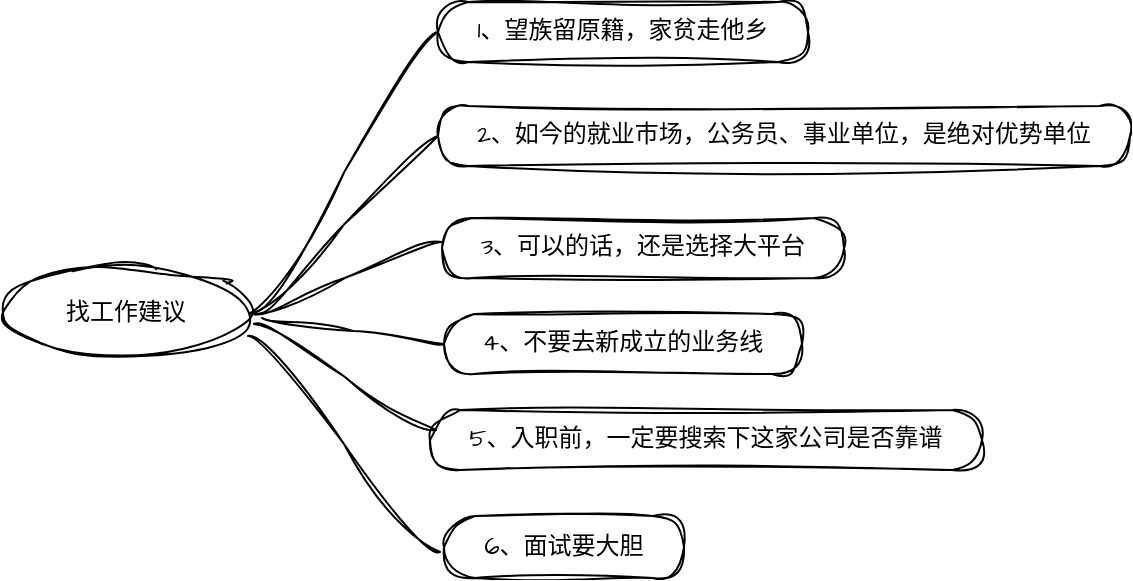 <mxfile version="24.5.4" type="github">
  <diagram name="第 1 页" id="axeV7pYVh597KDV_NqKA">
    <mxGraphModel dx="2286" dy="1285" grid="0" gridSize="10" guides="1" tooltips="1" connect="1" arrows="1" fold="1" page="0" pageScale="1" pageWidth="827" pageHeight="1169" math="0" shadow="0">
      <root>
        <mxCell id="0" />
        <mxCell id="1" parent="0" />
        <mxCell id="JFRNYmTr9arc1HrWgKbh-4" value="找工作建议" style="ellipse;whiteSpace=wrap;html=1;align=center;newEdgeStyle={&quot;edgeStyle&quot;:&quot;entityRelationEdgeStyle&quot;,&quot;startArrow&quot;:&quot;none&quot;,&quot;endArrow&quot;:&quot;none&quot;,&quot;segment&quot;:10,&quot;curved&quot;:1,&quot;sourcePerimeterSpacing&quot;:0,&quot;targetPerimeterSpacing&quot;:0};treeFolding=1;treeMoving=1;sketch=1;hachureGap=4;jiggle=2;curveFitting=1;fontFamily=Architects Daughter;fontSource=https%3A%2F%2Ffonts.googleapis.com%2Fcss%3Ffamily%3DArchitects%2BDaughter;" vertex="1" parent="1">
          <mxGeometry x="-110" y="41" width="124" height="47" as="geometry" />
        </mxCell>
        <mxCell id="JFRNYmTr9arc1HrWgKbh-5" value="1、望族留原籍，家贫走他乡" style="whiteSpace=wrap;html=1;rounded=1;arcSize=50;align=center;verticalAlign=middle;strokeWidth=1;autosize=1;spacing=4;treeFolding=1;treeMoving=1;newEdgeStyle={&quot;edgeStyle&quot;:&quot;entityRelationEdgeStyle&quot;,&quot;startArrow&quot;:&quot;none&quot;,&quot;endArrow&quot;:&quot;none&quot;,&quot;segment&quot;:10,&quot;curved&quot;:1,&quot;sourcePerimeterSpacing&quot;:0,&quot;targetPerimeterSpacing&quot;:0};sketch=1;hachureGap=4;jiggle=2;curveFitting=1;fontFamily=Architects Daughter;fontSource=https%3A%2F%2Ffonts.googleapis.com%2Fcss%3Ffamily%3DArchitects%2BDaughter;" vertex="1" parent="1">
          <mxGeometry x="108" y="-91" width="185" height="30" as="geometry" />
        </mxCell>
        <mxCell id="JFRNYmTr9arc1HrWgKbh-6" value="" style="edgeStyle=entityRelationEdgeStyle;startArrow=none;endArrow=none;segment=10;curved=1;sourcePerimeterSpacing=0;targetPerimeterSpacing=0;rounded=0;sketch=1;hachureGap=4;jiggle=2;curveFitting=1;fontFamily=Architects Daughter;fontSource=https%3A%2F%2Ffonts.googleapis.com%2Fcss%3Ffamily%3DArchitects%2BDaughter;fontSize=16;startSize=14;endSize=14;exitX=1;exitY=0.5;exitDx=0;exitDy=0;" edge="1" target="JFRNYmTr9arc1HrWgKbh-5" parent="1" source="JFRNYmTr9arc1HrWgKbh-4">
          <mxGeometry relative="1" as="geometry">
            <mxPoint x="16" y="-13" as="sourcePoint" />
          </mxGeometry>
        </mxCell>
        <mxCell id="JFRNYmTr9arc1HrWgKbh-8" value="2、如今的就业市场，公务员、事业单位，是绝对优势单位" style="whiteSpace=wrap;html=1;rounded=1;arcSize=50;align=center;verticalAlign=middle;strokeWidth=1;autosize=1;spacing=4;treeFolding=1;treeMoving=1;newEdgeStyle={&quot;edgeStyle&quot;:&quot;entityRelationEdgeStyle&quot;,&quot;startArrow&quot;:&quot;none&quot;,&quot;endArrow&quot;:&quot;none&quot;,&quot;segment&quot;:10,&quot;curved&quot;:1,&quot;sourcePerimeterSpacing&quot;:0,&quot;targetPerimeterSpacing&quot;:0};sketch=1;hachureGap=4;jiggle=2;curveFitting=1;fontFamily=Architects Daughter;fontSource=https%3A%2F%2Ffonts.googleapis.com%2Fcss%3Ffamily%3DArchitects%2BDaughter;" vertex="1" parent="1">
          <mxGeometry x="108" y="-39" width="346" height="30" as="geometry" />
        </mxCell>
        <mxCell id="JFRNYmTr9arc1HrWgKbh-9" value="" style="edgeStyle=entityRelationEdgeStyle;startArrow=none;endArrow=none;segment=10;curved=1;sourcePerimeterSpacing=0;targetPerimeterSpacing=0;rounded=0;sketch=1;hachureGap=4;jiggle=2;curveFitting=1;fontFamily=Architects Daughter;fontSource=https%3A%2F%2Ffonts.googleapis.com%2Fcss%3Ffamily%3DArchitects%2BDaughter;fontSize=16;startSize=14;endSize=14;entryX=0;entryY=0.5;entryDx=0;entryDy=0;exitX=1;exitY=0.5;exitDx=0;exitDy=0;" edge="1" parent="1" target="JFRNYmTr9arc1HrWgKbh-8" source="JFRNYmTr9arc1HrWgKbh-4">
          <mxGeometry relative="1" as="geometry">
            <mxPoint x="13" y="-10" as="sourcePoint" />
            <mxPoint x="115" y="-40" as="targetPoint" />
            <Array as="points">
              <mxPoint x="23" y="25" />
              <mxPoint x="21" y="22" />
              <mxPoint x="23" y="19" />
              <mxPoint x="10" y="35" />
              <mxPoint x="19" y="44" />
              <mxPoint x="15" y="-29" />
            </Array>
          </mxGeometry>
        </mxCell>
        <mxCell id="JFRNYmTr9arc1HrWgKbh-10" value="3、可以的话，还是选择大平台" style="whiteSpace=wrap;html=1;rounded=1;arcSize=50;align=center;verticalAlign=middle;strokeWidth=1;autosize=1;spacing=4;treeFolding=1;treeMoving=1;newEdgeStyle={&quot;edgeStyle&quot;:&quot;entityRelationEdgeStyle&quot;,&quot;startArrow&quot;:&quot;none&quot;,&quot;endArrow&quot;:&quot;none&quot;,&quot;segment&quot;:10,&quot;curved&quot;:1,&quot;sourcePerimeterSpacing&quot;:0,&quot;targetPerimeterSpacing&quot;:0};sketch=1;hachureGap=4;jiggle=2;curveFitting=1;fontFamily=Architects Daughter;fontSource=https%3A%2F%2Ffonts.googleapis.com%2Fcss%3Ffamily%3DArchitects%2BDaughter;" vertex="1" parent="1">
          <mxGeometry x="110" y="17" width="201" height="30" as="geometry" />
        </mxCell>
        <mxCell id="JFRNYmTr9arc1HrWgKbh-11" value="" style="edgeStyle=entityRelationEdgeStyle;startArrow=none;endArrow=none;segment=10;curved=1;sourcePerimeterSpacing=0;targetPerimeterSpacing=0;rounded=0;sketch=1;hachureGap=4;jiggle=2;curveFitting=1;fontFamily=Architects Daughter;fontSource=https%3A%2F%2Ffonts.googleapis.com%2Fcss%3Ffamily%3DArchitects%2BDaughter;fontSize=16;startSize=14;endSize=14;exitX=1;exitY=0.5;exitDx=0;exitDy=0;" edge="1" parent="1" source="JFRNYmTr9arc1HrWgKbh-4">
          <mxGeometry relative="1" as="geometry">
            <mxPoint x="15" y="45" as="sourcePoint" />
            <mxPoint x="110" y="29" as="targetPoint" />
            <Array as="points">
              <mxPoint x="21" y="-6" />
              <mxPoint x="17" y="26" />
            </Array>
          </mxGeometry>
        </mxCell>
        <mxCell id="JFRNYmTr9arc1HrWgKbh-12" value="4、不要去新成立的业务线" style="whiteSpace=wrap;html=1;rounded=1;arcSize=50;align=center;verticalAlign=middle;strokeWidth=1;autosize=1;spacing=4;treeFolding=1;treeMoving=1;newEdgeStyle={&quot;edgeStyle&quot;:&quot;entityRelationEdgeStyle&quot;,&quot;startArrow&quot;:&quot;none&quot;,&quot;endArrow&quot;:&quot;none&quot;,&quot;segment&quot;:10,&quot;curved&quot;:1,&quot;sourcePerimeterSpacing&quot;:0,&quot;targetPerimeterSpacing&quot;:0};sketch=1;hachureGap=4;jiggle=2;curveFitting=1;fontFamily=Architects Daughter;fontSource=https%3A%2F%2Ffonts.googleapis.com%2Fcss%3Ffamily%3DArchitects%2BDaughter;" vertex="1" parent="1">
          <mxGeometry x="111" y="65" width="179" height="30" as="geometry" />
        </mxCell>
        <mxCell id="JFRNYmTr9arc1HrWgKbh-13" value="" style="edgeStyle=entityRelationEdgeStyle;startArrow=none;endArrow=none;segment=10;curved=1;sourcePerimeterSpacing=0;targetPerimeterSpacing=0;rounded=0;sketch=1;hachureGap=4;jiggle=2;curveFitting=1;fontFamily=Architects Daughter;fontSource=https%3A%2F%2Ffonts.googleapis.com%2Fcss%3Ffamily%3DArchitects%2BDaughter;fontSize=16;startSize=14;endSize=14;entryX=0;entryY=0.5;entryDx=0;entryDy=0;" edge="1" parent="1" target="JFRNYmTr9arc1HrWgKbh-12">
          <mxGeometry relative="1" as="geometry">
            <mxPoint x="20" y="67" as="sourcePoint" />
            <mxPoint x="120" y="39" as="targetPoint" />
            <Array as="points">
              <mxPoint x="17" y="66" />
              <mxPoint x="31" y="4" />
              <mxPoint x="27" y="36" />
            </Array>
          </mxGeometry>
        </mxCell>
        <mxCell id="JFRNYmTr9arc1HrWgKbh-14" value="5、入职前，一定要搜索下这家公司是否靠谱" style="whiteSpace=wrap;html=1;rounded=1;arcSize=50;align=center;verticalAlign=middle;strokeWidth=1;autosize=1;spacing=4;treeFolding=1;treeMoving=1;newEdgeStyle={&quot;edgeStyle&quot;:&quot;entityRelationEdgeStyle&quot;,&quot;startArrow&quot;:&quot;none&quot;,&quot;endArrow&quot;:&quot;none&quot;,&quot;segment&quot;:10,&quot;curved&quot;:1,&quot;sourcePerimeterSpacing&quot;:0,&quot;targetPerimeterSpacing&quot;:0};sketch=1;hachureGap=4;jiggle=2;curveFitting=1;fontFamily=Architects Daughter;fontSource=https%3A%2F%2Ffonts.googleapis.com%2Fcss%3Ffamily%3DArchitects%2BDaughter;" vertex="1" parent="1">
          <mxGeometry x="104" y="113" width="276" height="30" as="geometry" />
        </mxCell>
        <mxCell id="JFRNYmTr9arc1HrWgKbh-15" value="" style="edgeStyle=entityRelationEdgeStyle;startArrow=none;endArrow=none;segment=10;curved=1;sourcePerimeterSpacing=0;targetPerimeterSpacing=0;rounded=0;sketch=1;hachureGap=4;jiggle=2;curveFitting=1;fontFamily=Architects Daughter;fontSource=https%3A%2F%2Ffonts.googleapis.com%2Fcss%3Ffamily%3DArchitects%2BDaughter;fontSize=16;startSize=14;endSize=14;entryX=0;entryY=0.5;entryDx=0;entryDy=0;" edge="1" parent="1">
          <mxGeometry relative="1" as="geometry">
            <mxPoint x="16" y="70" as="sourcePoint" />
            <mxPoint x="107" y="123" as="targetPoint" />
            <Array as="points">
              <mxPoint x="19" y="59" />
              <mxPoint x="18" y="60" />
              <mxPoint x="18" y="65" />
              <mxPoint x="4" y="71" />
              <mxPoint y="103" />
            </Array>
          </mxGeometry>
        </mxCell>
        <mxCell id="JFRNYmTr9arc1HrWgKbh-16" value="6、面试要大胆" style="whiteSpace=wrap;html=1;rounded=1;arcSize=50;align=center;verticalAlign=middle;strokeWidth=1;autosize=1;spacing=4;treeFolding=1;treeMoving=1;newEdgeStyle={&quot;edgeStyle&quot;:&quot;entityRelationEdgeStyle&quot;,&quot;startArrow&quot;:&quot;none&quot;,&quot;endArrow&quot;:&quot;none&quot;,&quot;segment&quot;:10,&quot;curved&quot;:1,&quot;sourcePerimeterSpacing&quot;:0,&quot;targetPerimeterSpacing&quot;:0};sketch=1;hachureGap=4;jiggle=2;curveFitting=1;fontFamily=Architects Daughter;fontSource=https%3A%2F%2Ffonts.googleapis.com%2Fcss%3Ffamily%3DArchitects%2BDaughter;" vertex="1" parent="1">
          <mxGeometry x="111" y="166" width="120" height="31" as="geometry" />
        </mxCell>
        <mxCell id="JFRNYmTr9arc1HrWgKbh-17" value="" style="edgeStyle=entityRelationEdgeStyle;startArrow=none;endArrow=none;segment=10;curved=1;sourcePerimeterSpacing=0;targetPerimeterSpacing=0;rounded=0;sketch=1;hachureGap=4;jiggle=2;curveFitting=1;fontFamily=Architects Daughter;fontSource=https%3A%2F%2Ffonts.googleapis.com%2Fcss%3Ffamily%3DArchitects%2BDaughter;fontSize=16;startSize=14;endSize=14;" edge="1" parent="1">
          <mxGeometry relative="1" as="geometry">
            <mxPoint x="13" y="76" as="sourcePoint" />
            <mxPoint x="109" y="184" as="targetPoint" />
            <Array as="points">
              <mxPoint x="20" y="60" />
              <mxPoint x="20" y="57" />
              <mxPoint x="18" y="66" />
              <mxPoint x="13" y="77" />
              <mxPoint x="24" y="85" />
              <mxPoint x="49" y="26" />
              <mxPoint x="45" y="58" />
            </Array>
          </mxGeometry>
        </mxCell>
      </root>
    </mxGraphModel>
  </diagram>
</mxfile>
